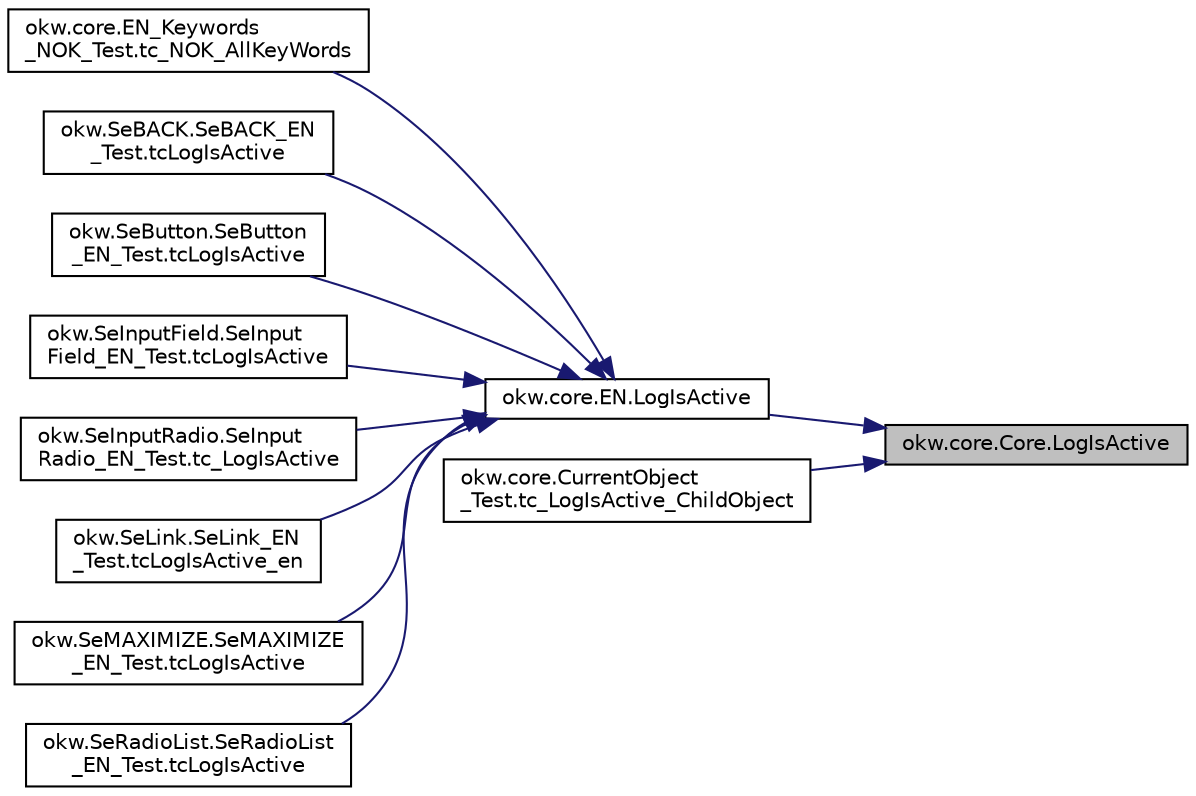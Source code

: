digraph "okw.core.Core.LogIsActive"
{
 // INTERACTIVE_SVG=YES
 // LATEX_PDF_SIZE
  edge [fontname="Helvetica",fontsize="10",labelfontname="Helvetica",labelfontsize="10"];
  node [fontname="Helvetica",fontsize="10",shape=record];
  rankdir="RL";
  Node1043 [label="okw.core.Core.LogIsActive",height=0.2,width=0.4,color="black", fillcolor="grey75", style="filled", fontcolor="black",tooltip="Dokumentiert den Status des gegebenen Objekts."];
  Node1043 -> Node1044 [dir="back",color="midnightblue",fontsize="10",style="solid",fontname="Helvetica"];
  Node1044 [label="okw.core.EN.LogIsActive",height=0.2,width=0.4,color="black", fillcolor="white", style="filled",URL="$classokw_1_1core_1_1_e_n.html#acbeecc6c0bfe7f092b7b612471f5e790",tooltip="Dokumentiert den Status des gegebenen Objekts."];
  Node1044 -> Node1045 [dir="back",color="midnightblue",fontsize="10",style="solid",fontname="Helvetica"];
  Node1045 [label="okw.core.EN_Keywords\l_NOK_Test.tc_NOK_AllKeyWords",height=0.2,width=0.4,color="black", fillcolor="white", style="filled",URL="$classokw_1_1core_1_1_e_n___keywords___n_o_k___test.html#a81a960a2341dfb0e27da7871291c84dc",tooltip="Prüft methoden aufruf für einen einfachen Click."];
  Node1044 -> Node1046 [dir="back",color="midnightblue",fontsize="10",style="solid",fontname="Helvetica"];
  Node1046 [label="okw.SeBACK.SeBACK_EN\l_Test.tcLogIsActive",height=0.2,width=0.4,color="black", fillcolor="white", style="filled",URL="$classokw_1_1_se_b_a_c_k_1_1_se_b_a_c_k___e_n___test.html#a87dcc43e21c2143369d3bb69360aaf70",tooltip="Teste das Schlüsselwort LogIsActive( FN ) eines SeBACK prüfen."];
  Node1044 -> Node1047 [dir="back",color="midnightblue",fontsize="10",style="solid",fontname="Helvetica"];
  Node1047 [label="okw.SeButton.SeButton\l_EN_Test.tcLogIsActive",height=0.2,width=0.4,color="black", fillcolor="white", style="filled",URL="$classokw_1_1_se_button_1_1_se_button___e_n___test.html#a4596fef9ffca45bceb0df680ef0e3ed7",tooltip="Test des Schlüsselwortes LogIsaCTIVE für den GUI-Adapter SeButton."];
  Node1044 -> Node1048 [dir="back",color="midnightblue",fontsize="10",style="solid",fontname="Helvetica"];
  Node1048 [label="okw.SeInputField.SeInput\lField_EN_Test.tcLogIsActive",height=0.2,width=0.4,color="black", fillcolor="white", style="filled",URL="$classokw_1_1_se_input_field_1_1_se_input_field___e_n___test.html#a3094b817b6e609d03d89ef5afec8c163",tooltip="Teste das Schlüsselwort LogIsActive( FN ) eines SeInputText Prüfen."];
  Node1044 -> Node1049 [dir="back",color="midnightblue",fontsize="10",style="solid",fontname="Helvetica"];
  Node1049 [label="okw.SeInputRadio.SeInput\lRadio_EN_Test.tc_LogIsActive",height=0.2,width=0.4,color="black", fillcolor="white", style="filled",URL="$classokw_1_1_se_input_radio_1_1_se_input_radio___e_n___test.html#a613a2bf42e3a5f6e86d751950dc79395",tooltip="Test des Schlüsselwortes LogIsActive für den GUI-Adapter SeInputRadio."];
  Node1044 -> Node1050 [dir="back",color="midnightblue",fontsize="10",style="solid",fontname="Helvetica"];
  Node1050 [label="okw.SeLink.SeLink_EN\l_Test.tcLogIsActive_en",height=0.2,width=0.4,color="black", fillcolor="white", style="filled",URL="$classokw_1_1_se_link_1_1_se_link___e_n___test.html#a84523639f4fecc375a608d6fede3ea23",tooltip="Prüft ob die LogIsActive die Ausnahme OKWFrameObjectMethodNotImplemented auslöst."];
  Node1044 -> Node1051 [dir="back",color="midnightblue",fontsize="10",style="solid",fontname="Helvetica"];
  Node1051 [label="okw.SeMAXIMIZE.SeMAXIMIZE\l_EN_Test.tcLogIsActive",height=0.2,width=0.4,color="black", fillcolor="white", style="filled",URL="$classokw_1_1_se_m_a_x_i_m_i_z_e_1_1_se_m_a_x_i_m_i_z_e___e_n___test.html#a57e4b8d0279f8f18c8dbc0ac17428e29",tooltip="Teste das Schlüsselwort LogIsActive( FN ) eines SeMAXIMIZE prüfen."];
  Node1044 -> Node1052 [dir="back",color="midnightblue",fontsize="10",style="solid",fontname="Helvetica"];
  Node1052 [label="okw.SeRadioList.SeRadioList\l_EN_Test.tcLogIsActive",height=0.2,width=0.4,color="black", fillcolor="white", style="filled",URL="$classokw_1_1_se_radio_list_1_1_se_radio_list___e_n___test.html#a4ba84c588853824c99cd27c7d8dfb86e",tooltip=" "];
  Node1043 -> Node1053 [dir="back",color="midnightblue",fontsize="10",style="solid",fontname="Helvetica"];
  Node1053 [label="okw.core.CurrentObject\l_Test.tc_LogIsActive_ChildObject",height=0.2,width=0.4,color="black", fillcolor="white", style="filled",URL="$classokw_1_1core_1_1_current_object___test.html#ac58a25319b9eafc624904f3c2f262438",tooltip="Testziel: Prüft den Aufruf der Methode LogExists( \"FN\" ) im ChildObject."];
}
